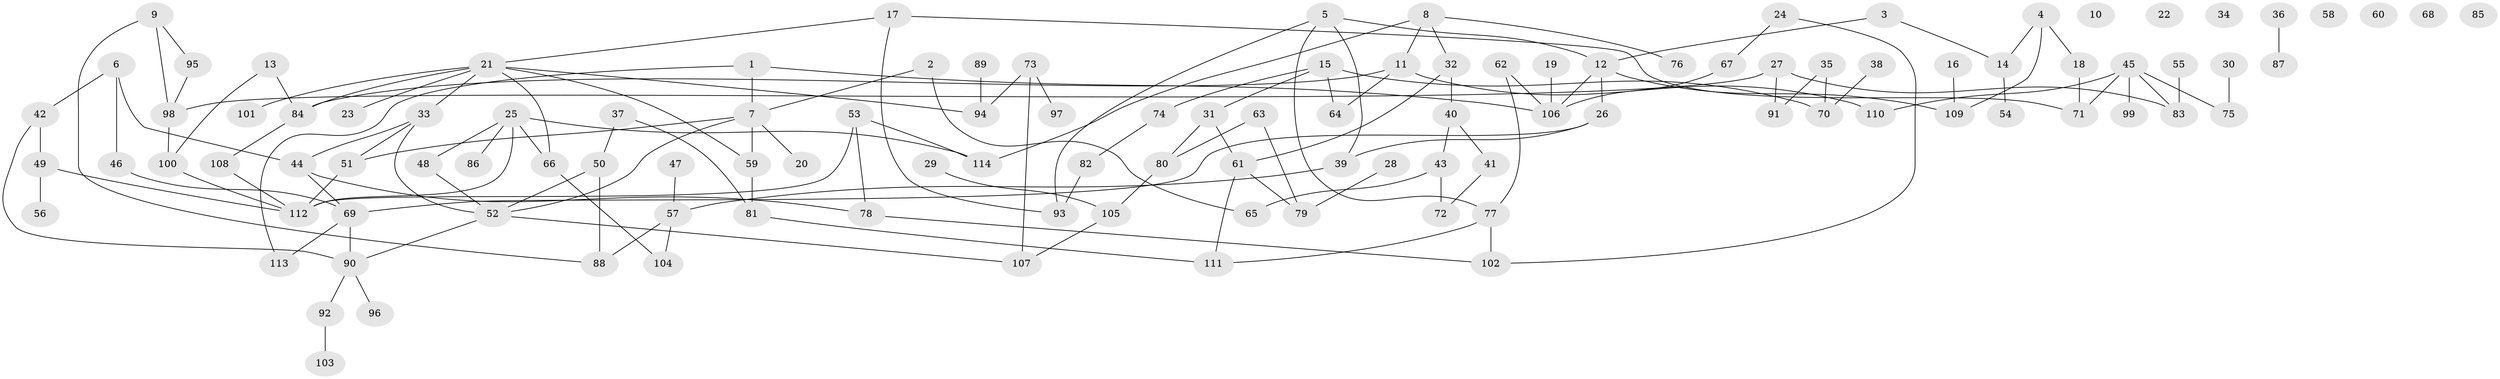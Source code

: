 // Generated by graph-tools (version 1.1) at 2025/25/03/09/25 03:25:13]
// undirected, 114 vertices, 144 edges
graph export_dot {
graph [start="1"]
  node [color=gray90,style=filled];
  1;
  2;
  3;
  4;
  5;
  6;
  7;
  8;
  9;
  10;
  11;
  12;
  13;
  14;
  15;
  16;
  17;
  18;
  19;
  20;
  21;
  22;
  23;
  24;
  25;
  26;
  27;
  28;
  29;
  30;
  31;
  32;
  33;
  34;
  35;
  36;
  37;
  38;
  39;
  40;
  41;
  42;
  43;
  44;
  45;
  46;
  47;
  48;
  49;
  50;
  51;
  52;
  53;
  54;
  55;
  56;
  57;
  58;
  59;
  60;
  61;
  62;
  63;
  64;
  65;
  66;
  67;
  68;
  69;
  70;
  71;
  72;
  73;
  74;
  75;
  76;
  77;
  78;
  79;
  80;
  81;
  82;
  83;
  84;
  85;
  86;
  87;
  88;
  89;
  90;
  91;
  92;
  93;
  94;
  95;
  96;
  97;
  98;
  99;
  100;
  101;
  102;
  103;
  104;
  105;
  106;
  107;
  108;
  109;
  110;
  111;
  112;
  113;
  114;
  1 -- 7;
  1 -- 106;
  1 -- 113;
  2 -- 7;
  2 -- 65;
  3 -- 12;
  3 -- 14;
  4 -- 14;
  4 -- 18;
  4 -- 109;
  5 -- 12;
  5 -- 39;
  5 -- 77;
  5 -- 93;
  6 -- 42;
  6 -- 44;
  6 -- 46;
  7 -- 20;
  7 -- 51;
  7 -- 52;
  7 -- 59;
  8 -- 11;
  8 -- 32;
  8 -- 76;
  8 -- 114;
  9 -- 88;
  9 -- 95;
  9 -- 98;
  11 -- 64;
  11 -- 84;
  11 -- 110;
  12 -- 26;
  12 -- 106;
  12 -- 109;
  13 -- 84;
  13 -- 100;
  14 -- 54;
  15 -- 31;
  15 -- 64;
  15 -- 70;
  15 -- 74;
  16 -- 109;
  17 -- 21;
  17 -- 71;
  17 -- 93;
  18 -- 71;
  19 -- 106;
  21 -- 23;
  21 -- 33;
  21 -- 59;
  21 -- 66;
  21 -- 84;
  21 -- 94;
  21 -- 101;
  24 -- 67;
  24 -- 102;
  25 -- 48;
  25 -- 66;
  25 -- 86;
  25 -- 112;
  25 -- 114;
  26 -- 39;
  26 -- 69;
  27 -- 83;
  27 -- 91;
  27 -- 98;
  28 -- 79;
  29 -- 105;
  30 -- 75;
  31 -- 61;
  31 -- 80;
  32 -- 40;
  32 -- 61;
  33 -- 44;
  33 -- 51;
  33 -- 52;
  35 -- 70;
  35 -- 91;
  36 -- 87;
  37 -- 50;
  37 -- 81;
  38 -- 70;
  39 -- 57;
  40 -- 41;
  40 -- 43;
  41 -- 72;
  42 -- 49;
  42 -- 90;
  43 -- 65;
  43 -- 72;
  44 -- 69;
  44 -- 78;
  45 -- 71;
  45 -- 75;
  45 -- 83;
  45 -- 99;
  45 -- 110;
  46 -- 69;
  47 -- 57;
  48 -- 52;
  49 -- 56;
  49 -- 112;
  50 -- 52;
  50 -- 88;
  51 -- 112;
  52 -- 90;
  52 -- 107;
  53 -- 78;
  53 -- 112;
  53 -- 114;
  55 -- 83;
  57 -- 88;
  57 -- 104;
  59 -- 81;
  61 -- 79;
  61 -- 111;
  62 -- 77;
  62 -- 106;
  63 -- 79;
  63 -- 80;
  66 -- 104;
  67 -- 106;
  69 -- 90;
  69 -- 113;
  73 -- 94;
  73 -- 97;
  73 -- 107;
  74 -- 82;
  77 -- 102;
  77 -- 111;
  78 -- 102;
  80 -- 105;
  81 -- 111;
  82 -- 93;
  84 -- 108;
  89 -- 94;
  90 -- 92;
  90 -- 96;
  92 -- 103;
  95 -- 98;
  98 -- 100;
  100 -- 112;
  105 -- 107;
  108 -- 112;
}
